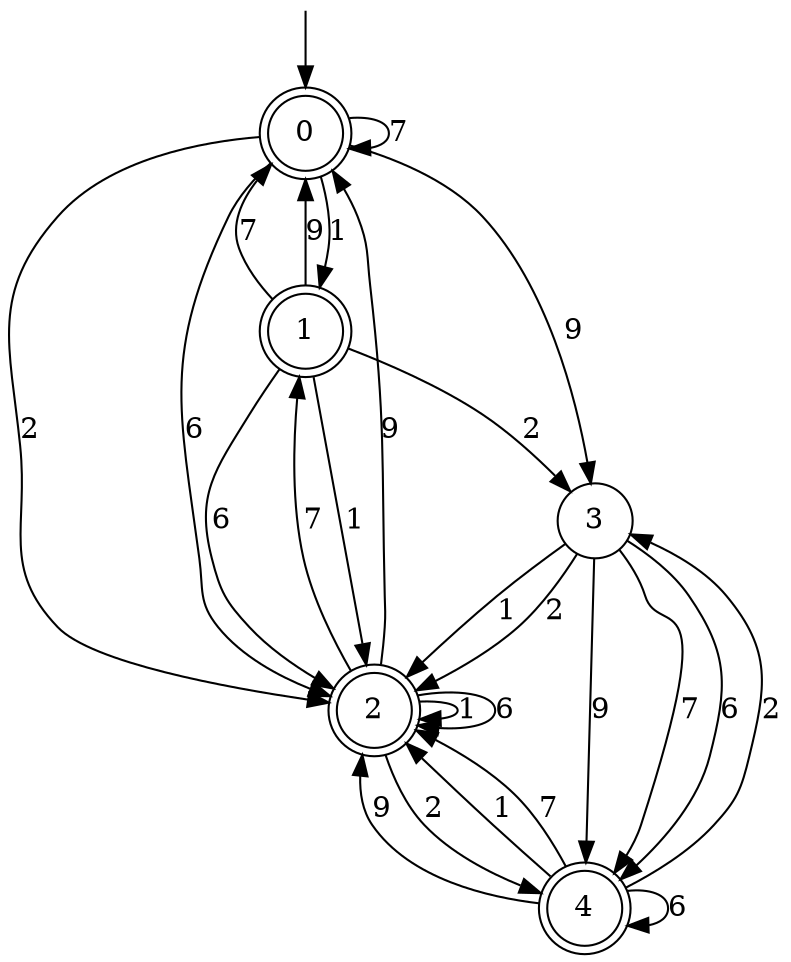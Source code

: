 digraph g {

	s0 [shape="doublecircle" label="0"];
	s1 [shape="doublecircle" label="1"];
	s2 [shape="doublecircle" label="2"];
	s3 [shape="circle" label="3"];
	s4 [shape="doublecircle" label="4"];
	s0 -> s1 [label="1"];
	s0 -> s2 [label="2"];
	s0 -> s0 [label="7"];
	s0 -> s2 [label="6"];
	s0 -> s3 [label="9"];
	s1 -> s2 [label="1"];
	s1 -> s3 [label="2"];
	s1 -> s0 [label="7"];
	s1 -> s2 [label="6"];
	s1 -> s0 [label="9"];
	s2 -> s2 [label="1"];
	s2 -> s4 [label="2"];
	s2 -> s1 [label="7"];
	s2 -> s2 [label="6"];
	s2 -> s0 [label="9"];
	s3 -> s2 [label="1"];
	s3 -> s2 [label="2"];
	s3 -> s4 [label="7"];
	s3 -> s4 [label="6"];
	s3 -> s4 [label="9"];
	s4 -> s2 [label="1"];
	s4 -> s3 [label="2"];
	s4 -> s2 [label="7"];
	s4 -> s4 [label="6"];
	s4 -> s2 [label="9"];

__start0 [label="" shape="none" width="0" height="0"];
__start0 -> s0;

}
